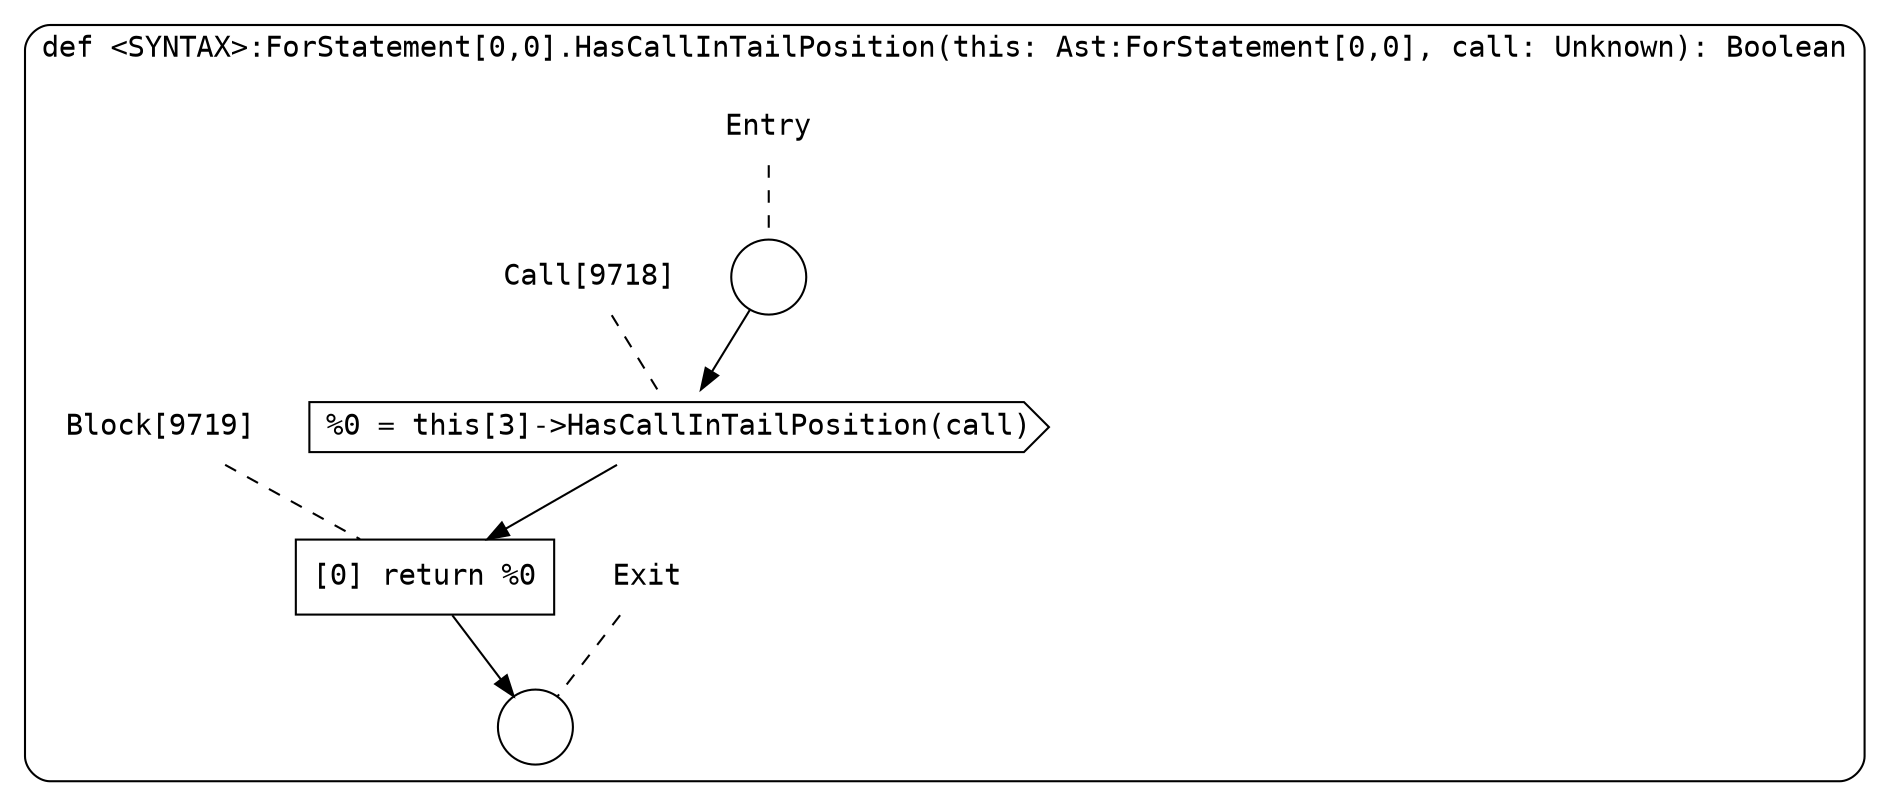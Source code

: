 digraph {
  graph [fontname = "Consolas"]
  node [fontname = "Consolas"]
  edge [fontname = "Consolas"]
  subgraph cluster1741 {
    label = "def <SYNTAX>:ForStatement[0,0].HasCallInTailPosition(this: Ast:ForStatement[0,0], call: Unknown): Boolean"
    style = rounded
    cluster1741_entry_name [shape=none, label=<<font color="black">Entry</font>>]
    cluster1741_entry_name -> cluster1741_entry [arrowhead=none, color="black", style=dashed]
    cluster1741_entry [shape=circle label=" " color="black" fillcolor="white" style=filled]
    cluster1741_entry -> node9718 [color="black"]
    cluster1741_exit_name [shape=none, label=<<font color="black">Exit</font>>]
    cluster1741_exit_name -> cluster1741_exit [arrowhead=none, color="black", style=dashed]
    cluster1741_exit [shape=circle label=" " color="black" fillcolor="white" style=filled]
    node9718_name [shape=none, label=<<font color="black">Call[9718]</font>>]
    node9718_name -> node9718 [arrowhead=none, color="black", style=dashed]
    node9718 [shape=cds, label=<<font color="black">%0 = this[3]-&gt;HasCallInTailPosition(call)</font>> color="black" fillcolor="white", style=filled]
    node9718 -> node9719 [color="black"]
    node9719_name [shape=none, label=<<font color="black">Block[9719]</font>>]
    node9719_name -> node9719 [arrowhead=none, color="black", style=dashed]
    node9719 [shape=box, label=<<font color="black">[0] return %0<BR ALIGN="LEFT"/></font>> color="black" fillcolor="white", style=filled]
    node9719 -> cluster1741_exit [color="black"]
  }
}